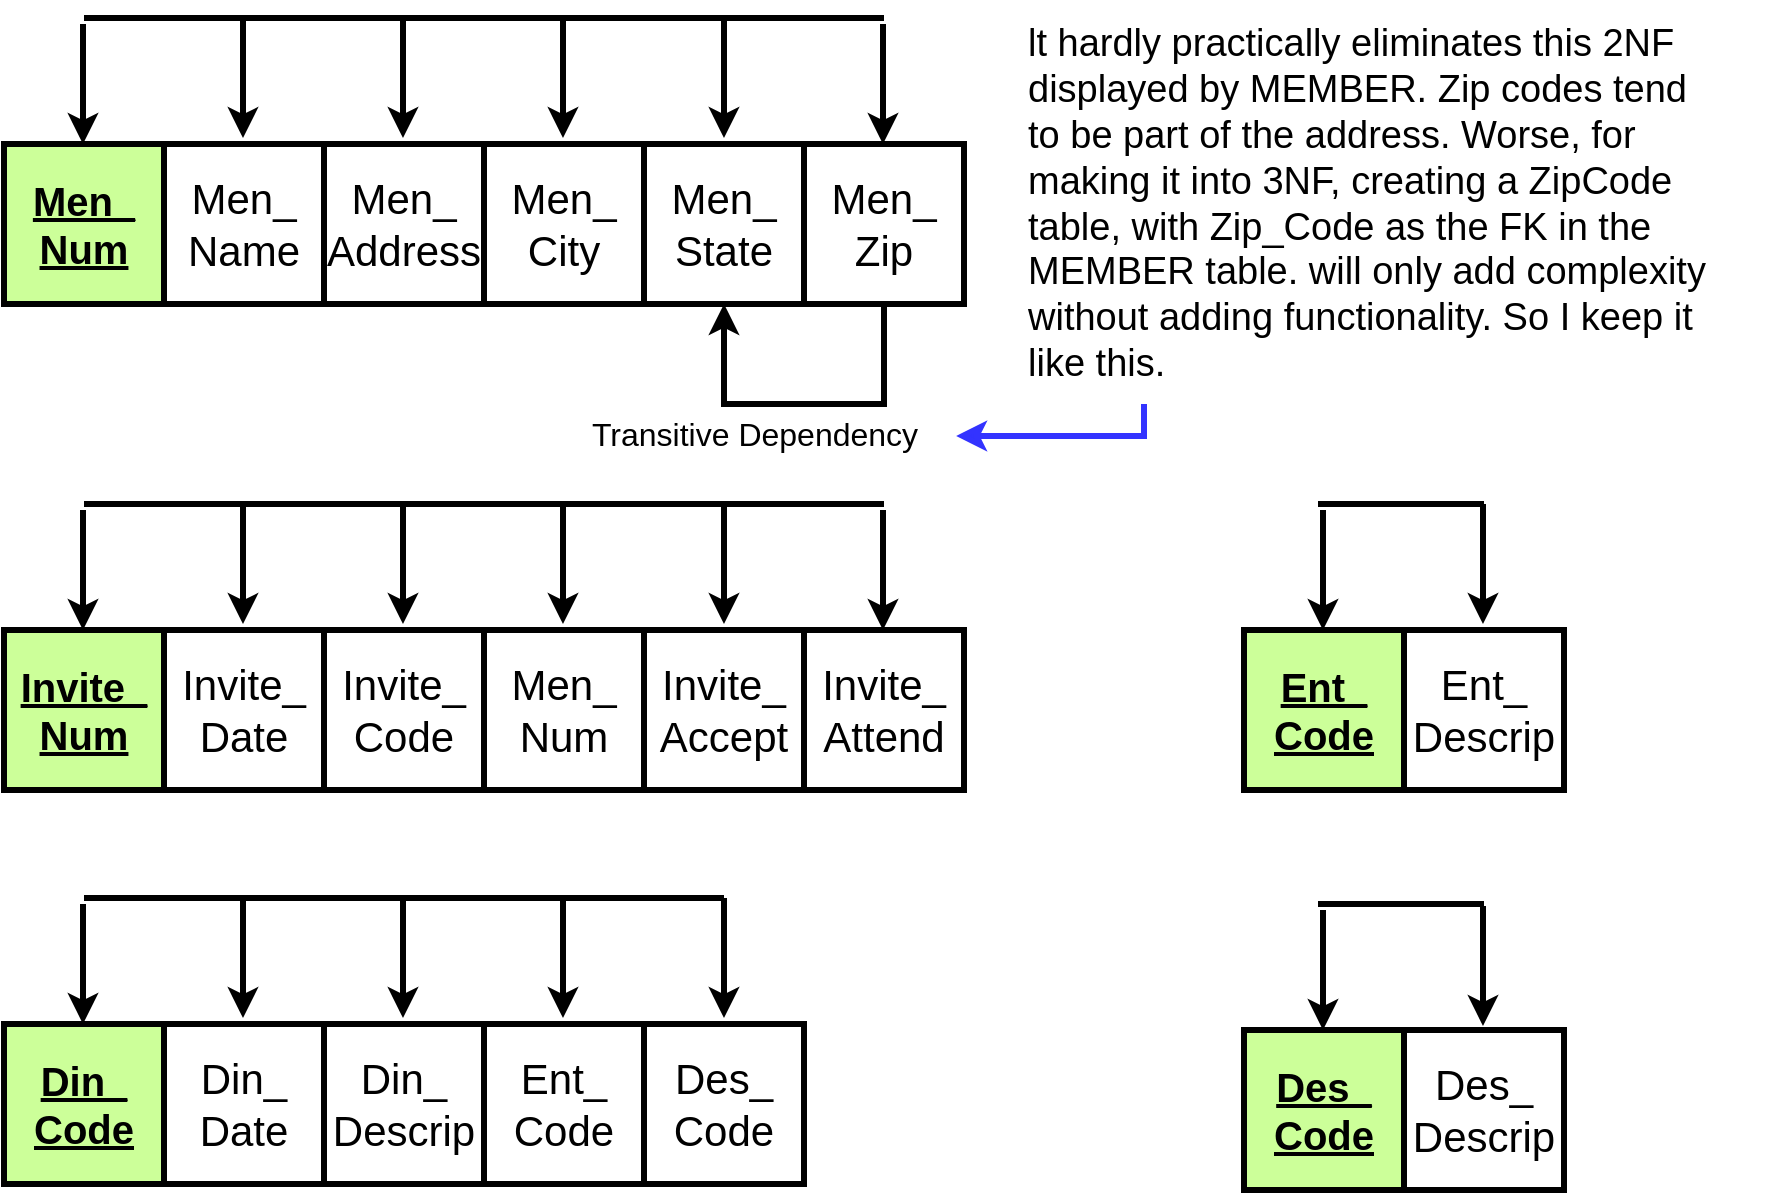 <mxfile version="20.5.3" type="device"><diagram id="0tjgOkVWGr_HvHx_sp7q" name="Page-1"><mxGraphModel dx="2206" dy="486" grid="1" gridSize="10" guides="1" tooltips="1" connect="1" arrows="1" fold="1" page="1" pageScale="1" pageWidth="1100" pageHeight="850" math="0" shadow="0"><root><mxCell id="0"/><mxCell id="1" parent="0"/><mxCell id="BDgRGcqb3-4fvwUFhvPJ-32" value="&lt;span style=&quot;color: rgba(0, 0, 0, 0); font-family: monospace; font-size: 0px; text-align: start;&quot;&gt;%3CmxGraphModel%3E%3Croot%3E%3CmxCell%20id%3D%220%22%2F%3E%3CmxCell%20id%3D%221%22%20parent%3D%220%22%2F%3E%3CmxCell%20id%3D%222%22%20value%3D%22%26lt%3Bspan%20style%3D%26quot%3Bfont-size%3A%2034px%3B%26quot%3B%26gt%3B%26lt%3Bb%26gt%3Ba)%26lt%3B%2Fb%26gt%3B%26lt%3B%2Fspan%26gt%3B%22%20style%3D%22text%3Bhtml%3D1%3Balign%3Dcenter%3BverticalAlign%3Dmiddle%3Bresizable%3D0%3Bpoints%3D%5B%5D%3Bautosize%3D1%3BstrokeColor%3Dnone%3BfillColor%3Dnone%3BfontSize%3D13%3B%22%20vertex%3D%221%22%20parent%3D%221%22%3E%3CmxGeometry%20y%3D%22240%22%20width%3D%2250%22%20height%3D%2250%22%20as%3D%22geometry%22%2F%3E%3C%2FmxCell%3E%3C%2Froot%3E%3C%2FmxGraphModel%3E&lt;/span&gt;" style="text;html=1;align=center;verticalAlign=middle;resizable=0;points=[];autosize=1;strokeColor=none;fillColor=none;fontSize=18;" vertex="1" parent="1"><mxGeometry y="417" width="20" height="40" as="geometry"/></mxCell><mxCell id="BDgRGcqb3-4fvwUFhvPJ-125" value="&lt;font style=&quot;font-size: 16px;&quot;&gt;Transitive &lt;/font&gt;&lt;font style=&quot;font-size: 16px;&quot;&gt;Dependency&lt;/font&gt;" style="text;html=1;align=center;verticalAlign=middle;resizable=0;points=[];autosize=1;strokeColor=none;fillColor=none;fontSize=16;" vertex="1" parent="1"><mxGeometry x="280" y="510" width="190" height="30" as="geometry"/></mxCell><mxCell id="BDgRGcqb3-4fvwUFhvPJ-127" value="&lt;span style=&quot;font-size: 21px;&quot;&gt;Men_&lt;/span&gt;&lt;br style=&quot;font-size: 21px;&quot;&gt;&lt;span style=&quot;font-size: 21px;&quot;&gt;Address&lt;/span&gt;" style="whiteSpace=wrap;html=1;aspect=fixed;strokeWidth=3;fontStyle=0;fillColor=#FFFFFF;" vertex="1" parent="1"><mxGeometry x="160" y="380" width="80" height="80" as="geometry"/></mxCell><mxCell id="BDgRGcqb3-4fvwUFhvPJ-128" value="&lt;font style=&quot;font-size: 20px;&quot;&gt;&lt;b style=&quot;font-size: 20px;&quot;&gt;Men_&lt;br style=&quot;font-size: 20px;&quot;&gt;Num&lt;br style=&quot;font-size: 20px;&quot;&gt;&lt;/b&gt;&lt;/font&gt;" style="whiteSpace=wrap;html=1;aspect=fixed;strokeWidth=3;fontStyle=4;fillColor=#CCFF99;fontSize=20;" vertex="1" parent="1"><mxGeometry y="380" width="80" height="80" as="geometry"/></mxCell><mxCell id="BDgRGcqb3-4fvwUFhvPJ-129" value="&lt;span style=&quot;font-size: 21px;&quot;&gt;Men_&lt;/span&gt;&lt;br style=&quot;font-size: 21px;&quot;&gt;&lt;span style=&quot;font-size: 21px;&quot;&gt;City&lt;/span&gt;" style="whiteSpace=wrap;html=1;aspect=fixed;strokeWidth=3;" vertex="1" parent="1"><mxGeometry x="240" y="380" width="80" height="80" as="geometry"/></mxCell><mxCell id="BDgRGcqb3-4fvwUFhvPJ-130" value="" style="endArrow=classic;html=1;rounded=0;strokeWidth=3;" edge="1" parent="1"><mxGeometry width="50" height="50" relative="1" as="geometry"><mxPoint x="119.5" y="317" as="sourcePoint"/><mxPoint x="119.5" y="377" as="targetPoint"/></mxGeometry></mxCell><mxCell id="BDgRGcqb3-4fvwUFhvPJ-131" value="" style="endArrow=classic;html=1;rounded=0;strokeWidth=3;" edge="1" parent="1"><mxGeometry width="50" height="50" relative="1" as="geometry"><mxPoint x="199.5" y="317" as="sourcePoint"/><mxPoint x="199.5" y="377" as="targetPoint"/></mxGeometry></mxCell><mxCell id="BDgRGcqb3-4fvwUFhvPJ-132" value="&lt;span style=&quot;font-size: 21px;&quot;&gt;Men_&lt;/span&gt;&lt;br style=&quot;font-size: 21px;&quot;&gt;&lt;span style=&quot;font-size: 21px;&quot;&gt;Name&lt;/span&gt;" style="whiteSpace=wrap;html=1;aspect=fixed;strokeWidth=3;" vertex="1" parent="1"><mxGeometry x="80" y="380" width="80" height="80" as="geometry"/></mxCell><mxCell id="BDgRGcqb3-4fvwUFhvPJ-133" value="" style="endArrow=classic;html=1;rounded=0;strokeWidth=3;" edge="1" parent="1"><mxGeometry width="50" height="50" relative="1" as="geometry"><mxPoint x="360" y="317" as="sourcePoint"/><mxPoint x="360" y="377" as="targetPoint"/></mxGeometry></mxCell><mxCell id="BDgRGcqb3-4fvwUFhvPJ-134" value="" style="endArrow=classic;html=1;rounded=0;strokeWidth=3;" edge="1" parent="1"><mxGeometry width="50" height="50" relative="1" as="geometry"><mxPoint x="39.5" y="320" as="sourcePoint"/><mxPoint x="39.5" y="380" as="targetPoint"/></mxGeometry></mxCell><mxCell id="BDgRGcqb3-4fvwUFhvPJ-135" value="" style="endArrow=classic;html=1;rounded=0;strokeWidth=3;" edge="1" parent="1"><mxGeometry width="50" height="50" relative="1" as="geometry"><mxPoint x="279.5" y="317" as="sourcePoint"/><mxPoint x="279.5" y="377" as="targetPoint"/></mxGeometry></mxCell><mxCell id="BDgRGcqb3-4fvwUFhvPJ-136" value="&lt;span style=&quot;font-size: 21px;&quot;&gt;Men_&lt;/span&gt;&lt;br style=&quot;font-size: 21px;&quot;&gt;&lt;span style=&quot;font-size: 21px;&quot;&gt;State&lt;/span&gt;" style="whiteSpace=wrap;html=1;aspect=fixed;strokeWidth=3;fontStyle=0;fillColor=#FFFFFF;fontSize=17;" vertex="1" parent="1"><mxGeometry x="320" y="380" width="80" height="80" as="geometry"/></mxCell><mxCell id="BDgRGcqb3-4fvwUFhvPJ-137" value="&lt;span style=&quot;font-size: 21px;&quot;&gt;Men_&lt;/span&gt;&lt;br style=&quot;font-size: 21px;&quot;&gt;&lt;span style=&quot;font-size: 21px;&quot;&gt;Zip&lt;/span&gt;" style="whiteSpace=wrap;html=1;aspect=fixed;strokeWidth=3;fontStyle=0;fillColor=#FFFFFF;fontSize=17;" vertex="1" parent="1"><mxGeometry x="400" y="380" width="80" height="80" as="geometry"/></mxCell><mxCell id="BDgRGcqb3-4fvwUFhvPJ-138" value="" style="endArrow=classic;html=1;rounded=0;strokeWidth=3;" edge="1" parent="1"><mxGeometry width="50" height="50" relative="1" as="geometry"><mxPoint x="439.5" y="320" as="sourcePoint"/><mxPoint x="439.5" y="380" as="targetPoint"/></mxGeometry></mxCell><mxCell id="BDgRGcqb3-4fvwUFhvPJ-139" value="" style="endArrow=none;html=1;rounded=0;strokeWidth=3;" edge="1" parent="1"><mxGeometry width="50" height="50" relative="1" as="geometry"><mxPoint x="40" y="317" as="sourcePoint"/><mxPoint x="440" y="317" as="targetPoint"/><Array as="points"/></mxGeometry></mxCell><mxCell id="BDgRGcqb3-4fvwUFhvPJ-140" value="" style="endArrow=classic;html=1;rounded=0;strokeWidth=3;fontSize=13;entryX=0.5;entryY=1;entryDx=0;entryDy=0;edgeStyle=orthogonalEdgeStyle;" edge="1" parent="1"><mxGeometry width="50" height="50" relative="1" as="geometry"><mxPoint x="440" y="460" as="sourcePoint"/><mxPoint x="360" y="460" as="targetPoint"/><Array as="points"><mxPoint x="440" y="510"/><mxPoint x="360" y="510"/></Array></mxGeometry></mxCell><mxCell id="BDgRGcqb3-4fvwUFhvPJ-141" value="&lt;span style=&quot;color: rgba(0, 0, 0, 0); font-family: monospace; font-size: 0px; text-align: start;&quot;&gt;%3CmxGraphModel%3E%3Croot%3E%3CmxCell%20id%3D%220%22%2F%3E%3CmxCell%20id%3D%221%22%20parent%3D%220%22%2F%3E%3CmxCell%20id%3D%222%22%20value%3D%22%26lt%3Bspan%20style%3D%26quot%3Bfont-size%3A%2034px%3B%26quot%3B%26gt%3B%26lt%3Bb%26gt%3Ba)%26lt%3B%2Fb%26gt%3B%26lt%3B%2Fspan%26gt%3B%22%20style%3D%22text%3Bhtml%3D1%3Balign%3Dcenter%3BverticalAlign%3Dmiddle%3Bresizable%3D0%3Bpoints%3D%5B%5D%3Bautosize%3D1%3BstrokeColor%3Dnone%3BfillColor%3Dnone%3BfontSize%3D13%3B%22%20vertex%3D%221%22%20parent%3D%221%22%3E%3CmxGeometry%20y%3D%22240%22%20width%3D%2250%22%20height%3D%2250%22%20as%3D%22geometry%22%2F%3E%3C%2FmxCell%3E%3C%2Froot%3E%3C%2FmxGraphModel%3E&lt;/span&gt;" style="text;html=1;align=center;verticalAlign=middle;resizable=0;points=[];autosize=1;strokeColor=none;fillColor=none;fontSize=18;" vertex="1" parent="1"><mxGeometry y="857" width="20" height="40" as="geometry"/></mxCell><mxCell id="BDgRGcqb3-4fvwUFhvPJ-142" value="&lt;span style=&quot;font-size: 21px;&quot;&gt;Din_&lt;/span&gt;&lt;br style=&quot;font-size: 21px;&quot;&gt;&lt;span style=&quot;font-size: 21px;&quot;&gt;Descrip&lt;/span&gt;" style="whiteSpace=wrap;html=1;aspect=fixed;strokeWidth=3;fontStyle=0;fillColor=#FFFFFF;" vertex="1" parent="1"><mxGeometry x="160" y="820" width="80" height="80" as="geometry"/></mxCell><mxCell id="BDgRGcqb3-4fvwUFhvPJ-143" value="&lt;font style=&quot;font-size: 20px;&quot;&gt;&lt;b style=&quot;font-size: 20px;&quot;&gt;Din_&lt;br style=&quot;font-size: 20px;&quot;&gt;Code&lt;br style=&quot;font-size: 20px;&quot;&gt;&lt;/b&gt;&lt;/font&gt;" style="whiteSpace=wrap;html=1;aspect=fixed;strokeWidth=3;fontStyle=4;fillColor=#CCFF99;fontSize=20;" vertex="1" parent="1"><mxGeometry y="820" width="80" height="80" as="geometry"/></mxCell><mxCell id="BDgRGcqb3-4fvwUFhvPJ-144" value="&lt;span style=&quot;font-size: 21px;&quot;&gt;Ent_&lt;/span&gt;&lt;br style=&quot;font-size: 21px;&quot;&gt;&lt;span style=&quot;font-size: 21px;&quot;&gt;Code&lt;/span&gt;" style="whiteSpace=wrap;html=1;aspect=fixed;strokeWidth=3;" vertex="1" parent="1"><mxGeometry x="240" y="820" width="80" height="80" as="geometry"/></mxCell><mxCell id="BDgRGcqb3-4fvwUFhvPJ-145" value="" style="endArrow=classic;html=1;rounded=0;strokeWidth=3;" edge="1" parent="1"><mxGeometry width="50" height="50" relative="1" as="geometry"><mxPoint x="119.5" y="757" as="sourcePoint"/><mxPoint x="119.5" y="817" as="targetPoint"/></mxGeometry></mxCell><mxCell id="BDgRGcqb3-4fvwUFhvPJ-146" value="" style="endArrow=classic;html=1;rounded=0;strokeWidth=3;" edge="1" parent="1"><mxGeometry width="50" height="50" relative="1" as="geometry"><mxPoint x="199.5" y="757" as="sourcePoint"/><mxPoint x="199.5" y="817" as="targetPoint"/></mxGeometry></mxCell><mxCell id="BDgRGcqb3-4fvwUFhvPJ-147" value="&lt;span style=&quot;font-size: 21px;&quot;&gt;Din_&lt;/span&gt;&lt;br style=&quot;font-size: 21px;&quot;&gt;&lt;span style=&quot;font-size: 21px;&quot;&gt;Date&lt;/span&gt;" style="whiteSpace=wrap;html=1;aspect=fixed;strokeWidth=3;" vertex="1" parent="1"><mxGeometry x="80" y="820" width="80" height="80" as="geometry"/></mxCell><mxCell id="BDgRGcqb3-4fvwUFhvPJ-148" value="" style="endArrow=classic;html=1;rounded=0;strokeWidth=3;" edge="1" parent="1"><mxGeometry width="50" height="50" relative="1" as="geometry"><mxPoint x="360" y="757" as="sourcePoint"/><mxPoint x="360" y="817" as="targetPoint"/></mxGeometry></mxCell><mxCell id="BDgRGcqb3-4fvwUFhvPJ-149" value="" style="endArrow=classic;html=1;rounded=0;strokeWidth=3;" edge="1" parent="1"><mxGeometry width="50" height="50" relative="1" as="geometry"><mxPoint x="39.5" y="760" as="sourcePoint"/><mxPoint x="39.5" y="820" as="targetPoint"/></mxGeometry></mxCell><mxCell id="BDgRGcqb3-4fvwUFhvPJ-150" value="" style="endArrow=classic;html=1;rounded=0;strokeWidth=3;" edge="1" parent="1"><mxGeometry width="50" height="50" relative="1" as="geometry"><mxPoint x="279.5" y="757" as="sourcePoint"/><mxPoint x="279.5" y="817" as="targetPoint"/></mxGeometry></mxCell><mxCell id="BDgRGcqb3-4fvwUFhvPJ-151" value="&lt;span style=&quot;font-size: 21px;&quot;&gt;Des_&lt;/span&gt;&lt;br style=&quot;font-size: 21px;&quot;&gt;&lt;span style=&quot;font-size: 21px;&quot;&gt;Code&lt;/span&gt;" style="whiteSpace=wrap;html=1;aspect=fixed;strokeWidth=3;fontStyle=0;fillColor=#FFFFFF;fontSize=17;" vertex="1" parent="1"><mxGeometry x="320" y="820" width="80" height="80" as="geometry"/></mxCell><mxCell id="BDgRGcqb3-4fvwUFhvPJ-154" value="" style="endArrow=none;html=1;rounded=0;strokeWidth=3;" edge="1" parent="1"><mxGeometry width="50" height="50" relative="1" as="geometry"><mxPoint x="40" y="757" as="sourcePoint"/><mxPoint x="360" y="757" as="targetPoint"/><Array as="points"/></mxGeometry></mxCell><mxCell id="BDgRGcqb3-4fvwUFhvPJ-155" value="&lt;span style=&quot;color: rgba(0, 0, 0, 0); font-family: monospace; font-size: 0px; text-align: start;&quot;&gt;%3CmxGraphModel%3E%3Croot%3E%3CmxCell%20id%3D%220%22%2F%3E%3CmxCell%20id%3D%221%22%20parent%3D%220%22%2F%3E%3CmxCell%20id%3D%222%22%20value%3D%22%26lt%3Bspan%20style%3D%26quot%3Bfont-size%3A%2034px%3B%26quot%3B%26gt%3B%26lt%3Bb%26gt%3Ba)%26lt%3B%2Fb%26gt%3B%26lt%3B%2Fspan%26gt%3B%22%20style%3D%22text%3Bhtml%3D1%3Balign%3Dcenter%3BverticalAlign%3Dmiddle%3Bresizable%3D0%3Bpoints%3D%5B%5D%3Bautosize%3D1%3BstrokeColor%3Dnone%3BfillColor%3Dnone%3BfontSize%3D13%3B%22%20vertex%3D%221%22%20parent%3D%221%22%3E%3CmxGeometry%20y%3D%22240%22%20width%3D%2250%22%20height%3D%2250%22%20as%3D%22geometry%22%2F%3E%3C%2FmxCell%3E%3C%2Froot%3E%3C%2FmxGraphModel%3E&lt;/span&gt;" style="text;html=1;align=center;verticalAlign=middle;resizable=0;points=[];autosize=1;strokeColor=none;fillColor=none;fontSize=18;" vertex="1" parent="1"><mxGeometry y="660" width="20" height="40" as="geometry"/></mxCell><mxCell id="BDgRGcqb3-4fvwUFhvPJ-156" value="&lt;span style=&quot;font-size: 21px;&quot;&gt;Invite_&lt;/span&gt;&lt;br style=&quot;font-size: 21px;&quot;&gt;&lt;span style=&quot;font-size: 21px;&quot;&gt;Code&lt;/span&gt;" style="whiteSpace=wrap;html=1;aspect=fixed;strokeWidth=3;fontStyle=0;fillColor=#FFFFFF;" vertex="1" parent="1"><mxGeometry x="160" y="623" width="80" height="80" as="geometry"/></mxCell><mxCell id="BDgRGcqb3-4fvwUFhvPJ-157" value="&lt;font style=&quot;font-size: 20px;&quot;&gt;&lt;b style=&quot;font-size: 20px;&quot;&gt;Invite_&lt;br style=&quot;font-size: 20px;&quot;&gt;Num&lt;br style=&quot;font-size: 20px;&quot;&gt;&lt;/b&gt;&lt;/font&gt;" style="whiteSpace=wrap;html=1;aspect=fixed;strokeWidth=3;fontStyle=4;fillColor=#CCFF99;fontSize=20;" vertex="1" parent="1"><mxGeometry y="623" width="80" height="80" as="geometry"/></mxCell><mxCell id="BDgRGcqb3-4fvwUFhvPJ-158" value="&lt;span style=&quot;font-size: 21px;&quot;&gt;Men_&lt;/span&gt;&lt;br style=&quot;font-size: 21px;&quot;&gt;&lt;span style=&quot;font-size: 21px;&quot;&gt;Num&lt;/span&gt;" style="whiteSpace=wrap;html=1;aspect=fixed;strokeWidth=3;" vertex="1" parent="1"><mxGeometry x="240" y="623" width="80" height="80" as="geometry"/></mxCell><mxCell id="BDgRGcqb3-4fvwUFhvPJ-159" value="" style="endArrow=classic;html=1;rounded=0;strokeWidth=3;" edge="1" parent="1"><mxGeometry width="50" height="50" relative="1" as="geometry"><mxPoint x="119.5" y="560" as="sourcePoint"/><mxPoint x="119.5" y="620" as="targetPoint"/></mxGeometry></mxCell><mxCell id="BDgRGcqb3-4fvwUFhvPJ-160" value="" style="endArrow=classic;html=1;rounded=0;strokeWidth=3;" edge="1" parent="1"><mxGeometry width="50" height="50" relative="1" as="geometry"><mxPoint x="199.5" y="560" as="sourcePoint"/><mxPoint x="199.5" y="620" as="targetPoint"/></mxGeometry></mxCell><mxCell id="BDgRGcqb3-4fvwUFhvPJ-161" value="&lt;span style=&quot;font-size: 21px;&quot;&gt;Invite_&lt;/span&gt;&lt;br style=&quot;font-size: 21px;&quot;&gt;&lt;span style=&quot;font-size: 21px;&quot;&gt;Date&lt;/span&gt;" style="whiteSpace=wrap;html=1;aspect=fixed;strokeWidth=3;" vertex="1" parent="1"><mxGeometry x="80" y="623" width="80" height="80" as="geometry"/></mxCell><mxCell id="BDgRGcqb3-4fvwUFhvPJ-162" value="" style="endArrow=classic;html=1;rounded=0;strokeWidth=3;" edge="1" parent="1"><mxGeometry width="50" height="50" relative="1" as="geometry"><mxPoint x="360" y="560" as="sourcePoint"/><mxPoint x="360" y="620" as="targetPoint"/></mxGeometry></mxCell><mxCell id="BDgRGcqb3-4fvwUFhvPJ-163" value="" style="endArrow=classic;html=1;rounded=0;strokeWidth=3;" edge="1" parent="1"><mxGeometry width="50" height="50" relative="1" as="geometry"><mxPoint x="39.5" y="563" as="sourcePoint"/><mxPoint x="39.5" y="623" as="targetPoint"/></mxGeometry></mxCell><mxCell id="BDgRGcqb3-4fvwUFhvPJ-164" value="" style="endArrow=classic;html=1;rounded=0;strokeWidth=3;" edge="1" parent="1"><mxGeometry width="50" height="50" relative="1" as="geometry"><mxPoint x="279.5" y="560" as="sourcePoint"/><mxPoint x="279.5" y="620" as="targetPoint"/></mxGeometry></mxCell><mxCell id="BDgRGcqb3-4fvwUFhvPJ-165" value="&lt;span style=&quot;font-size: 21px;&quot;&gt;Invite_&lt;/span&gt;&lt;br style=&quot;font-size: 21px;&quot;&gt;&lt;span style=&quot;font-size: 21px;&quot;&gt;Accept&lt;/span&gt;" style="whiteSpace=wrap;html=1;aspect=fixed;strokeWidth=3;fontStyle=0;fillColor=#FFFFFF;fontSize=17;" vertex="1" parent="1"><mxGeometry x="320" y="623" width="80" height="80" as="geometry"/></mxCell><mxCell id="BDgRGcqb3-4fvwUFhvPJ-166" value="&lt;span style=&quot;font-size: 21px;&quot;&gt;Invite_&lt;/span&gt;&lt;br style=&quot;font-size: 21px;&quot;&gt;&lt;span style=&quot;font-size: 21px;&quot;&gt;Attend&lt;/span&gt;" style="whiteSpace=wrap;html=1;aspect=fixed;strokeWidth=3;fontStyle=0;fillColor=#FFFFFF;fontSize=17;" vertex="1" parent="1"><mxGeometry x="400" y="623" width="80" height="80" as="geometry"/></mxCell><mxCell id="BDgRGcqb3-4fvwUFhvPJ-167" value="" style="endArrow=classic;html=1;rounded=0;strokeWidth=3;" edge="1" parent="1"><mxGeometry width="50" height="50" relative="1" as="geometry"><mxPoint x="439.5" y="563" as="sourcePoint"/><mxPoint x="439.5" y="623" as="targetPoint"/></mxGeometry></mxCell><mxCell id="BDgRGcqb3-4fvwUFhvPJ-168" value="" style="endArrow=none;html=1;rounded=0;strokeWidth=3;" edge="1" parent="1"><mxGeometry width="50" height="50" relative="1" as="geometry"><mxPoint x="40" y="560" as="sourcePoint"/><mxPoint x="440" y="560" as="targetPoint"/><Array as="points"/></mxGeometry></mxCell><mxCell id="BDgRGcqb3-4fvwUFhvPJ-183" value="&lt;span style=&quot;color: rgba(0, 0, 0, 0); font-family: monospace; font-size: 0px; text-align: start;&quot;&gt;%3CmxGraphModel%3E%3Croot%3E%3CmxCell%20id%3D%220%22%2F%3E%3CmxCell%20id%3D%221%22%20parent%3D%220%22%2F%3E%3CmxCell%20id%3D%222%22%20value%3D%22%26lt%3Bspan%20style%3D%26quot%3Bfont-size%3A%2034px%3B%26quot%3B%26gt%3B%26lt%3Bb%26gt%3Ba)%26lt%3B%2Fb%26gt%3B%26lt%3B%2Fspan%26gt%3B%22%20style%3D%22text%3Bhtml%3D1%3Balign%3Dcenter%3BverticalAlign%3Dmiddle%3Bresizable%3D0%3Bpoints%3D%5B%5D%3Bautosize%3D1%3BstrokeColor%3Dnone%3BfillColor%3Dnone%3BfontSize%3D13%3B%22%20vertex%3D%221%22%20parent%3D%221%22%3E%3CmxGeometry%20y%3D%22240%22%20width%3D%2250%22%20height%3D%2250%22%20as%3D%22geometry%22%2F%3E%3C%2FmxCell%3E%3C%2Froot%3E%3C%2FmxGraphModel%3E&lt;/span&gt;" style="text;html=1;align=center;verticalAlign=middle;resizable=0;points=[];autosize=1;strokeColor=none;fillColor=none;fontSize=18;" vertex="1" parent="1"><mxGeometry x="620" y="860" width="20" height="40" as="geometry"/></mxCell><mxCell id="BDgRGcqb3-4fvwUFhvPJ-185" value="&lt;font style=&quot;font-size: 20px;&quot;&gt;&lt;b style=&quot;font-size: 20px;&quot;&gt;Des_&lt;br&gt;Code&lt;br style=&quot;font-size: 20px;&quot;&gt;&lt;/b&gt;&lt;/font&gt;" style="whiteSpace=wrap;html=1;aspect=fixed;strokeWidth=3;fontStyle=4;fillColor=#CCFF99;fontSize=20;" vertex="1" parent="1"><mxGeometry x="620" y="823" width="80" height="80" as="geometry"/></mxCell><mxCell id="BDgRGcqb3-4fvwUFhvPJ-186" value="" style="endArrow=classic;html=1;rounded=0;strokeWidth=3;" edge="1" parent="1"><mxGeometry width="50" height="50" relative="1" as="geometry"><mxPoint x="739.5" y="761" as="sourcePoint"/><mxPoint x="739.5" y="821" as="targetPoint"/></mxGeometry></mxCell><mxCell id="BDgRGcqb3-4fvwUFhvPJ-188" value="&lt;span style=&quot;font-size: 21px;&quot;&gt;Des_&lt;/span&gt;&lt;br style=&quot;font-size: 21px;&quot;&gt;&lt;span style=&quot;font-size: 21px;&quot;&gt;Descrip&lt;/span&gt;" style="whiteSpace=wrap;html=1;aspect=fixed;strokeWidth=3;" vertex="1" parent="1"><mxGeometry x="700" y="823" width="80" height="80" as="geometry"/></mxCell><mxCell id="BDgRGcqb3-4fvwUFhvPJ-189" value="" style="endArrow=classic;html=1;rounded=0;strokeWidth=3;" edge="1" parent="1"><mxGeometry width="50" height="50" relative="1" as="geometry"><mxPoint x="659.5" y="763" as="sourcePoint"/><mxPoint x="659.5" y="823" as="targetPoint"/></mxGeometry></mxCell><mxCell id="BDgRGcqb3-4fvwUFhvPJ-190" value="" style="endArrow=none;html=1;rounded=0;strokeWidth=3;" edge="1" parent="1"><mxGeometry width="50" height="50" relative="1" as="geometry"><mxPoint x="657" y="760" as="sourcePoint"/><mxPoint x="740" y="760" as="targetPoint"/><Array as="points"/></mxGeometry></mxCell><mxCell id="BDgRGcqb3-4fvwUFhvPJ-191" value="&lt;span style=&quot;color: rgba(0, 0, 0, 0); font-family: monospace; font-size: 0px; text-align: start;&quot;&gt;%3CmxGraphModel%3E%3Croot%3E%3CmxCell%20id%3D%220%22%2F%3E%3CmxCell%20id%3D%221%22%20parent%3D%220%22%2F%3E%3CmxCell%20id%3D%222%22%20value%3D%22%26lt%3Bspan%20style%3D%26quot%3Bfont-size%3A%2034px%3B%26quot%3B%26gt%3B%26lt%3Bb%26gt%3Ba)%26lt%3B%2Fb%26gt%3B%26lt%3B%2Fspan%26gt%3B%22%20style%3D%22text%3Bhtml%3D1%3Balign%3Dcenter%3BverticalAlign%3Dmiddle%3Bresizable%3D0%3Bpoints%3D%5B%5D%3Bautosize%3D1%3BstrokeColor%3Dnone%3BfillColor%3Dnone%3BfontSize%3D13%3B%22%20vertex%3D%221%22%20parent%3D%221%22%3E%3CmxGeometry%20y%3D%22240%22%20width%3D%2250%22%20height%3D%2250%22%20as%3D%22geometry%22%2F%3E%3C%2FmxCell%3E%3C%2Froot%3E%3C%2FmxGraphModel%3E&lt;/span&gt;" style="text;html=1;align=center;verticalAlign=middle;resizable=0;points=[];autosize=1;strokeColor=none;fillColor=none;fontSize=18;" vertex="1" parent="1"><mxGeometry x="620" y="660" width="20" height="40" as="geometry"/></mxCell><mxCell id="BDgRGcqb3-4fvwUFhvPJ-193" value="&lt;font style=&quot;font-size: 20px;&quot;&gt;&lt;b style=&quot;font-size: 20px;&quot;&gt;Ent_&lt;br style=&quot;font-size: 20px;&quot;&gt;Code&lt;br style=&quot;font-size: 20px;&quot;&gt;&lt;/b&gt;&lt;/font&gt;" style="whiteSpace=wrap;html=1;aspect=fixed;strokeWidth=3;fontStyle=4;fillColor=#CCFF99;fontSize=20;" vertex="1" parent="1"><mxGeometry x="620" y="623" width="80" height="80" as="geometry"/></mxCell><mxCell id="BDgRGcqb3-4fvwUFhvPJ-194" value="" style="endArrow=classic;html=1;rounded=0;strokeWidth=3;" edge="1" parent="1"><mxGeometry width="50" height="50" relative="1" as="geometry"><mxPoint x="739.5" y="560" as="sourcePoint"/><mxPoint x="739.5" y="620" as="targetPoint"/></mxGeometry></mxCell><mxCell id="BDgRGcqb3-4fvwUFhvPJ-196" value="&lt;span style=&quot;font-size: 21px;&quot;&gt;Ent_&lt;/span&gt;&lt;br style=&quot;font-size: 21px;&quot;&gt;&lt;span style=&quot;font-size: 21px;&quot;&gt;Descrip&lt;/span&gt;" style="whiteSpace=wrap;html=1;aspect=fixed;strokeWidth=3;" vertex="1" parent="1"><mxGeometry x="700" y="623" width="80" height="80" as="geometry"/></mxCell><mxCell id="BDgRGcqb3-4fvwUFhvPJ-197" value="" style="endArrow=classic;html=1;rounded=0;strokeWidth=3;" edge="1" parent="1"><mxGeometry width="50" height="50" relative="1" as="geometry"><mxPoint x="659.5" y="563" as="sourcePoint"/><mxPoint x="659.5" y="623" as="targetPoint"/></mxGeometry></mxCell><mxCell id="BDgRGcqb3-4fvwUFhvPJ-198" value="" style="endArrow=none;html=1;rounded=0;strokeWidth=3;" edge="1" parent="1"><mxGeometry width="50" height="50" relative="1" as="geometry"><mxPoint x="657" y="560" as="sourcePoint"/><mxPoint x="740" y="560" as="targetPoint"/><Array as="points"/></mxGeometry></mxCell><mxCell id="BDgRGcqb3-4fvwUFhvPJ-201" style="edgeStyle=orthogonalEdgeStyle;rounded=0;orthogonalLoop=1;jettySize=auto;html=1;strokeWidth=3;fontSize=15;entryX=1.032;entryY=0.533;entryDx=0;entryDy=0;entryPerimeter=0;strokeColor=#3333FF;" edge="1" parent="1" source="BDgRGcqb3-4fvwUFhvPJ-199" target="BDgRGcqb3-4fvwUFhvPJ-125"><mxGeometry relative="1" as="geometry"><mxPoint x="510" y="502" as="targetPoint"/><Array as="points"><mxPoint x="570" y="526"/></Array></mxGeometry></mxCell><mxCell id="BDgRGcqb3-4fvwUFhvPJ-199" value="&lt;font style=&quot;&quot;&gt;&lt;span style=&quot;font-size: 19px;&quot;&gt;lt hardly practically eliminates this 2NF&lt;br&gt;&lt;/span&gt;&lt;span style=&quot;font-size: 19px;&quot;&gt;displayed by MEMBER. Zip codes tend&lt;br&gt;to be&amp;nbsp;&lt;/span&gt;&lt;span style=&quot;font-size: 19px;&quot;&gt;part of the address. Worse, for &lt;br&gt;making it into 3NF,&amp;nbsp;&lt;/span&gt;&lt;span style=&quot;background-color: initial; font-size: 19px; text-align: justify;&quot;&gt;creating a ZipCode &lt;br&gt;table, with Zip_Code as&amp;nbsp;&lt;/span&gt;&lt;span style=&quot;font-size: 19px; background-color: initial;&quot;&gt;the FK in the &lt;br&gt;MEMBER table. will only add complexity&amp;nbsp;&lt;/span&gt;&lt;span style=&quot;background-color: initial; font-size: 19px; text-align: justify;&quot;&gt;&lt;br&gt;&lt;/span&gt;&lt;div style=&quot;&quot;&gt;&lt;span style=&quot;background-color: initial;&quot;&gt;&lt;span style=&quot;font-size: 19px;&quot;&gt;without adding functionality. So I keep it&amp;nbsp;&lt;/span&gt;&lt;/span&gt;&lt;/div&gt;&lt;div style=&quot;&quot;&gt;&lt;span style=&quot;background-color: initial;&quot;&gt;&lt;span style=&quot;font-size: 19px;&quot;&gt;like this.&lt;/span&gt;&lt;/span&gt;&lt;span style=&quot;background-color: initial; font-size: 17px;&quot;&gt;&amp;nbsp;&lt;/span&gt;&lt;/div&gt;&lt;/font&gt;" style="text;html=1;align=left;verticalAlign=middle;resizable=0;points=[];autosize=1;strokeColor=none;fillColor=none;fontSize=16;strokeWidth=3;" vertex="1" parent="1"><mxGeometry x="510" y="310" width="370" height="200" as="geometry"/></mxCell></root></mxGraphModel></diagram></mxfile>